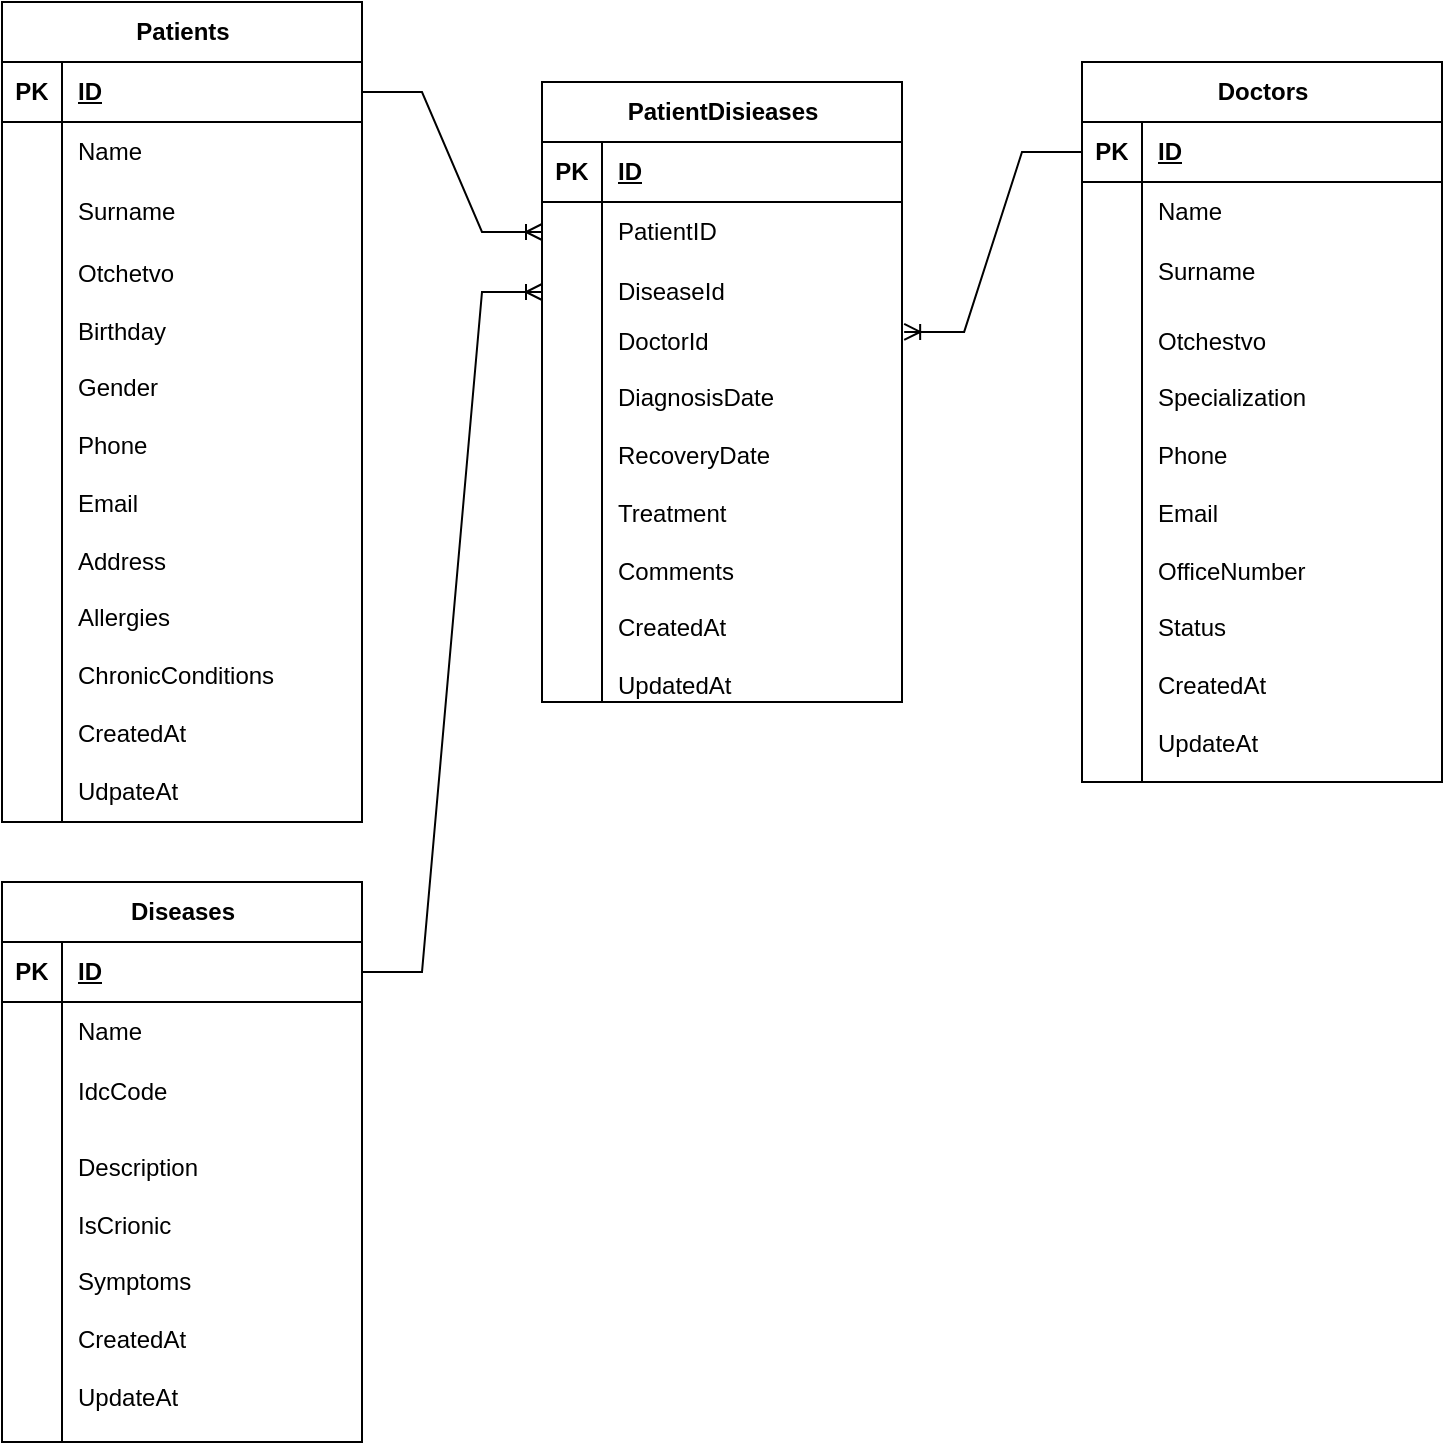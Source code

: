 <mxfile version="26.2.14">
  <diagram name="Страница — 1" id="x9ECuWtbnPSNWB_WnqBY">
    <mxGraphModel dx="1148" dy="1737" grid="1" gridSize="10" guides="1" tooltips="1" connect="1" arrows="1" fold="1" page="1" pageScale="1" pageWidth="827" pageHeight="1169" math="0" shadow="0">
      <root>
        <mxCell id="0" />
        <mxCell id="1" parent="0" />
        <mxCell id="lFCx-FyocWWAkHfP87Gn-1" value="Patients" style="shape=table;startSize=30;container=1;collapsible=1;childLayout=tableLayout;fixedRows=1;rowLines=0;fontStyle=1;align=center;resizeLast=1;html=1;" vertex="1" parent="1">
          <mxGeometry x="80" y="-10" width="180" height="410" as="geometry">
            <mxRectangle x="320" y="350" width="70" height="30" as="alternateBounds" />
          </mxGeometry>
        </mxCell>
        <mxCell id="lFCx-FyocWWAkHfP87Gn-2" value="" style="shape=tableRow;horizontal=0;startSize=0;swimlaneHead=0;swimlaneBody=0;fillColor=none;collapsible=0;dropTarget=0;points=[[0,0.5],[1,0.5]];portConstraint=eastwest;top=0;left=0;right=0;bottom=1;" vertex="1" parent="lFCx-FyocWWAkHfP87Gn-1">
          <mxGeometry y="30" width="180" height="30" as="geometry" />
        </mxCell>
        <mxCell id="lFCx-FyocWWAkHfP87Gn-3" value="PK" style="shape=partialRectangle;connectable=0;fillColor=none;top=0;left=0;bottom=0;right=0;fontStyle=1;overflow=hidden;whiteSpace=wrap;html=1;" vertex="1" parent="lFCx-FyocWWAkHfP87Gn-2">
          <mxGeometry width="30" height="30" as="geometry">
            <mxRectangle width="30" height="30" as="alternateBounds" />
          </mxGeometry>
        </mxCell>
        <mxCell id="lFCx-FyocWWAkHfP87Gn-4" value="ID" style="shape=partialRectangle;connectable=0;fillColor=none;top=0;left=0;bottom=0;right=0;align=left;spacingLeft=6;fontStyle=5;overflow=hidden;whiteSpace=wrap;html=1;" vertex="1" parent="lFCx-FyocWWAkHfP87Gn-2">
          <mxGeometry x="30" width="150" height="30" as="geometry">
            <mxRectangle width="150" height="30" as="alternateBounds" />
          </mxGeometry>
        </mxCell>
        <mxCell id="lFCx-FyocWWAkHfP87Gn-5" value="" style="shape=tableRow;horizontal=0;startSize=0;swimlaneHead=0;swimlaneBody=0;fillColor=none;collapsible=0;dropTarget=0;points=[[0,0.5],[1,0.5]];portConstraint=eastwest;top=0;left=0;right=0;bottom=0;" vertex="1" parent="lFCx-FyocWWAkHfP87Gn-1">
          <mxGeometry y="60" width="180" height="30" as="geometry" />
        </mxCell>
        <mxCell id="lFCx-FyocWWAkHfP87Gn-6" value="" style="shape=partialRectangle;connectable=0;fillColor=none;top=0;left=0;bottom=0;right=0;editable=1;overflow=hidden;whiteSpace=wrap;html=1;" vertex="1" parent="lFCx-FyocWWAkHfP87Gn-5">
          <mxGeometry width="30" height="30" as="geometry">
            <mxRectangle width="30" height="30" as="alternateBounds" />
          </mxGeometry>
        </mxCell>
        <mxCell id="lFCx-FyocWWAkHfP87Gn-7" value="Name" style="shape=partialRectangle;connectable=0;fillColor=none;top=0;left=0;bottom=0;right=0;align=left;spacingLeft=6;overflow=hidden;whiteSpace=wrap;html=1;" vertex="1" parent="lFCx-FyocWWAkHfP87Gn-5">
          <mxGeometry x="30" width="150" height="30" as="geometry">
            <mxRectangle width="150" height="30" as="alternateBounds" />
          </mxGeometry>
        </mxCell>
        <mxCell id="lFCx-FyocWWAkHfP87Gn-8" value="" style="shape=tableRow;horizontal=0;startSize=0;swimlaneHead=0;swimlaneBody=0;fillColor=none;collapsible=0;dropTarget=0;points=[[0,0.5],[1,0.5]];portConstraint=eastwest;top=0;left=0;right=0;bottom=0;" vertex="1" parent="lFCx-FyocWWAkHfP87Gn-1">
          <mxGeometry y="90" width="180" height="30" as="geometry" />
        </mxCell>
        <mxCell id="lFCx-FyocWWAkHfP87Gn-9" value="" style="shape=partialRectangle;connectable=0;fillColor=none;top=0;left=0;bottom=0;right=0;editable=1;overflow=hidden;whiteSpace=wrap;html=1;" vertex="1" parent="lFCx-FyocWWAkHfP87Gn-8">
          <mxGeometry width="30" height="30" as="geometry">
            <mxRectangle width="30" height="30" as="alternateBounds" />
          </mxGeometry>
        </mxCell>
        <mxCell id="lFCx-FyocWWAkHfP87Gn-10" value="Surname" style="shape=partialRectangle;connectable=0;fillColor=none;top=0;left=0;bottom=0;right=0;align=left;spacingLeft=6;overflow=hidden;whiteSpace=wrap;html=1;" vertex="1" parent="lFCx-FyocWWAkHfP87Gn-8">
          <mxGeometry x="30" width="150" height="30" as="geometry">
            <mxRectangle width="150" height="30" as="alternateBounds" />
          </mxGeometry>
        </mxCell>
        <mxCell id="lFCx-FyocWWAkHfP87Gn-11" value="" style="shape=tableRow;horizontal=0;startSize=0;swimlaneHead=0;swimlaneBody=0;fillColor=none;collapsible=0;dropTarget=0;points=[[0,0.5],[1,0.5]];portConstraint=eastwest;top=0;left=0;right=0;bottom=0;" vertex="1" parent="lFCx-FyocWWAkHfP87Gn-1">
          <mxGeometry y="120" width="180" height="290" as="geometry" />
        </mxCell>
        <mxCell id="lFCx-FyocWWAkHfP87Gn-12" value="&lt;br&gt;&lt;div&gt;&lt;br/&gt;&lt;/div&gt;" style="shape=partialRectangle;connectable=0;fillColor=none;top=0;left=0;bottom=0;right=0;editable=1;overflow=hidden;whiteSpace=wrap;html=1;" vertex="1" parent="lFCx-FyocWWAkHfP87Gn-11">
          <mxGeometry width="30" height="290" as="geometry">
            <mxRectangle width="30" height="290" as="alternateBounds" />
          </mxGeometry>
        </mxCell>
        <mxCell id="lFCx-FyocWWAkHfP87Gn-13" value="Otchetvo&lt;div&gt;&lt;br&gt;&lt;/div&gt;&lt;div&gt;Birthday&lt;/div&gt;&lt;div&gt;&lt;br&gt;&lt;/div&gt;&lt;div&gt;Gender&lt;/div&gt;&lt;div&gt;&lt;br&gt;&lt;/div&gt;&lt;div&gt;Phone&lt;/div&gt;&lt;div&gt;&lt;br&gt;&lt;/div&gt;&lt;div&gt;Email&lt;/div&gt;&lt;div&gt;&lt;br&gt;&lt;/div&gt;&lt;div&gt;Address&lt;/div&gt;&lt;div&gt;&lt;br&gt;&lt;/div&gt;&lt;div&gt;Allergies&lt;/div&gt;&lt;div&gt;&lt;br&gt;&lt;/div&gt;&lt;div&gt;ChronicConditions&lt;/div&gt;&lt;div&gt;&lt;br&gt;&lt;/div&gt;&lt;div&gt;CreatedAt&lt;/div&gt;&lt;div&gt;&lt;br&gt;&lt;/div&gt;&lt;div&gt;UdpateAt&lt;/div&gt;" style="shape=partialRectangle;connectable=0;fillColor=none;top=0;left=0;bottom=0;right=0;align=left;spacingLeft=6;overflow=hidden;whiteSpace=wrap;html=1;" vertex="1" parent="lFCx-FyocWWAkHfP87Gn-11">
          <mxGeometry x="30" width="150" height="290" as="geometry">
            <mxRectangle width="150" height="290" as="alternateBounds" />
          </mxGeometry>
        </mxCell>
        <mxCell id="lFCx-FyocWWAkHfP87Gn-18" value="Doctors" style="shape=table;startSize=30;container=1;collapsible=1;childLayout=tableLayout;fixedRows=1;rowLines=0;fontStyle=1;align=center;resizeLast=1;html=1;" vertex="1" parent="1">
          <mxGeometry x="620" y="20" width="180" height="360" as="geometry" />
        </mxCell>
        <mxCell id="lFCx-FyocWWAkHfP87Gn-19" value="" style="shape=tableRow;horizontal=0;startSize=0;swimlaneHead=0;swimlaneBody=0;fillColor=none;collapsible=0;dropTarget=0;points=[[0,0.5],[1,0.5]];portConstraint=eastwest;top=0;left=0;right=0;bottom=1;" vertex="1" parent="lFCx-FyocWWAkHfP87Gn-18">
          <mxGeometry y="30" width="180" height="30" as="geometry" />
        </mxCell>
        <mxCell id="lFCx-FyocWWAkHfP87Gn-20" value="PK" style="shape=partialRectangle;connectable=0;fillColor=none;top=0;left=0;bottom=0;right=0;fontStyle=1;overflow=hidden;whiteSpace=wrap;html=1;" vertex="1" parent="lFCx-FyocWWAkHfP87Gn-19">
          <mxGeometry width="30" height="30" as="geometry">
            <mxRectangle width="30" height="30" as="alternateBounds" />
          </mxGeometry>
        </mxCell>
        <mxCell id="lFCx-FyocWWAkHfP87Gn-21" value="ID" style="shape=partialRectangle;connectable=0;fillColor=none;top=0;left=0;bottom=0;right=0;align=left;spacingLeft=6;fontStyle=5;overflow=hidden;whiteSpace=wrap;html=1;" vertex="1" parent="lFCx-FyocWWAkHfP87Gn-19">
          <mxGeometry x="30" width="150" height="30" as="geometry">
            <mxRectangle width="150" height="30" as="alternateBounds" />
          </mxGeometry>
        </mxCell>
        <mxCell id="lFCx-FyocWWAkHfP87Gn-22" value="" style="shape=tableRow;horizontal=0;startSize=0;swimlaneHead=0;swimlaneBody=0;fillColor=none;collapsible=0;dropTarget=0;points=[[0,0.5],[1,0.5]];portConstraint=eastwest;top=0;left=0;right=0;bottom=0;" vertex="1" parent="lFCx-FyocWWAkHfP87Gn-18">
          <mxGeometry y="60" width="180" height="30" as="geometry" />
        </mxCell>
        <mxCell id="lFCx-FyocWWAkHfP87Gn-23" value="" style="shape=partialRectangle;connectable=0;fillColor=none;top=0;left=0;bottom=0;right=0;editable=1;overflow=hidden;whiteSpace=wrap;html=1;" vertex="1" parent="lFCx-FyocWWAkHfP87Gn-22">
          <mxGeometry width="30" height="30" as="geometry">
            <mxRectangle width="30" height="30" as="alternateBounds" />
          </mxGeometry>
        </mxCell>
        <mxCell id="lFCx-FyocWWAkHfP87Gn-24" value="Name" style="shape=partialRectangle;connectable=0;fillColor=none;top=0;left=0;bottom=0;right=0;align=left;spacingLeft=6;overflow=hidden;whiteSpace=wrap;html=1;" vertex="1" parent="lFCx-FyocWWAkHfP87Gn-22">
          <mxGeometry x="30" width="150" height="30" as="geometry">
            <mxRectangle width="150" height="30" as="alternateBounds" />
          </mxGeometry>
        </mxCell>
        <mxCell id="lFCx-FyocWWAkHfP87Gn-25" value="" style="shape=tableRow;horizontal=0;startSize=0;swimlaneHead=0;swimlaneBody=0;fillColor=none;collapsible=0;dropTarget=0;points=[[0,0.5],[1,0.5]];portConstraint=eastwest;top=0;left=0;right=0;bottom=0;" vertex="1" parent="lFCx-FyocWWAkHfP87Gn-18">
          <mxGeometry y="90" width="180" height="30" as="geometry" />
        </mxCell>
        <mxCell id="lFCx-FyocWWAkHfP87Gn-26" value="" style="shape=partialRectangle;connectable=0;fillColor=none;top=0;left=0;bottom=0;right=0;editable=1;overflow=hidden;whiteSpace=wrap;html=1;" vertex="1" parent="lFCx-FyocWWAkHfP87Gn-25">
          <mxGeometry width="30" height="30" as="geometry">
            <mxRectangle width="30" height="30" as="alternateBounds" />
          </mxGeometry>
        </mxCell>
        <mxCell id="lFCx-FyocWWAkHfP87Gn-27" value="Surname" style="shape=partialRectangle;connectable=0;fillColor=none;top=0;left=0;bottom=0;right=0;align=left;spacingLeft=6;overflow=hidden;whiteSpace=wrap;html=1;" vertex="1" parent="lFCx-FyocWWAkHfP87Gn-25">
          <mxGeometry x="30" width="150" height="30" as="geometry">
            <mxRectangle width="150" height="30" as="alternateBounds" />
          </mxGeometry>
        </mxCell>
        <mxCell id="lFCx-FyocWWAkHfP87Gn-28" value="" style="shape=tableRow;horizontal=0;startSize=0;swimlaneHead=0;swimlaneBody=0;fillColor=none;collapsible=0;dropTarget=0;points=[[0,0.5],[1,0.5]];portConstraint=eastwest;top=0;left=0;right=0;bottom=0;" vertex="1" parent="lFCx-FyocWWAkHfP87Gn-18">
          <mxGeometry y="120" width="180" height="240" as="geometry" />
        </mxCell>
        <mxCell id="lFCx-FyocWWAkHfP87Gn-29" value="" style="shape=partialRectangle;connectable=0;fillColor=none;top=0;left=0;bottom=0;right=0;editable=1;overflow=hidden;whiteSpace=wrap;html=1;" vertex="1" parent="lFCx-FyocWWAkHfP87Gn-28">
          <mxGeometry width="30" height="240" as="geometry">
            <mxRectangle width="30" height="240" as="alternateBounds" />
          </mxGeometry>
        </mxCell>
        <mxCell id="lFCx-FyocWWAkHfP87Gn-30" value="Otchestvo&lt;div&gt;&lt;br&gt;&lt;/div&gt;&lt;div&gt;Specialization&lt;/div&gt;&lt;div&gt;&lt;br&gt;&lt;/div&gt;&lt;div&gt;Phone&lt;/div&gt;&lt;div&gt;&lt;br&gt;&lt;/div&gt;&lt;div&gt;Email&lt;/div&gt;&lt;div&gt;&lt;br&gt;&lt;/div&gt;&lt;div&gt;OfficeNumber&lt;/div&gt;&lt;div&gt;&lt;br&gt;&lt;/div&gt;&lt;div&gt;Status&lt;/div&gt;&lt;div&gt;&lt;br&gt;&lt;/div&gt;&lt;div&gt;CreatedAt&lt;/div&gt;&lt;div&gt;&lt;br&gt;&lt;/div&gt;&lt;div&gt;UpdateAt&lt;/div&gt;" style="shape=partialRectangle;connectable=0;fillColor=none;top=0;left=0;bottom=0;right=0;align=left;spacingLeft=6;overflow=hidden;whiteSpace=wrap;html=1;" vertex="1" parent="lFCx-FyocWWAkHfP87Gn-28">
          <mxGeometry x="30" width="150" height="240" as="geometry">
            <mxRectangle width="150" height="240" as="alternateBounds" />
          </mxGeometry>
        </mxCell>
        <mxCell id="lFCx-FyocWWAkHfP87Gn-31" value="Diseases" style="shape=table;startSize=30;container=1;collapsible=1;childLayout=tableLayout;fixedRows=1;rowLines=0;fontStyle=1;align=center;resizeLast=1;html=1;" vertex="1" parent="1">
          <mxGeometry x="80" y="430" width="180" height="280" as="geometry" />
        </mxCell>
        <mxCell id="lFCx-FyocWWAkHfP87Gn-32" value="" style="shape=tableRow;horizontal=0;startSize=0;swimlaneHead=0;swimlaneBody=0;fillColor=none;collapsible=0;dropTarget=0;points=[[0,0.5],[1,0.5]];portConstraint=eastwest;top=0;left=0;right=0;bottom=1;" vertex="1" parent="lFCx-FyocWWAkHfP87Gn-31">
          <mxGeometry y="30" width="180" height="30" as="geometry" />
        </mxCell>
        <mxCell id="lFCx-FyocWWAkHfP87Gn-33" value="PK" style="shape=partialRectangle;connectable=0;fillColor=none;top=0;left=0;bottom=0;right=0;fontStyle=1;overflow=hidden;whiteSpace=wrap;html=1;" vertex="1" parent="lFCx-FyocWWAkHfP87Gn-32">
          <mxGeometry width="30" height="30" as="geometry">
            <mxRectangle width="30" height="30" as="alternateBounds" />
          </mxGeometry>
        </mxCell>
        <mxCell id="lFCx-FyocWWAkHfP87Gn-34" value="ID" style="shape=partialRectangle;connectable=0;fillColor=none;top=0;left=0;bottom=0;right=0;align=left;spacingLeft=6;fontStyle=5;overflow=hidden;whiteSpace=wrap;html=1;" vertex="1" parent="lFCx-FyocWWAkHfP87Gn-32">
          <mxGeometry x="30" width="150" height="30" as="geometry">
            <mxRectangle width="150" height="30" as="alternateBounds" />
          </mxGeometry>
        </mxCell>
        <mxCell id="lFCx-FyocWWAkHfP87Gn-35" value="" style="shape=tableRow;horizontal=0;startSize=0;swimlaneHead=0;swimlaneBody=0;fillColor=none;collapsible=0;dropTarget=0;points=[[0,0.5],[1,0.5]];portConstraint=eastwest;top=0;left=0;right=0;bottom=0;" vertex="1" parent="lFCx-FyocWWAkHfP87Gn-31">
          <mxGeometry y="60" width="180" height="30" as="geometry" />
        </mxCell>
        <mxCell id="lFCx-FyocWWAkHfP87Gn-36" value="" style="shape=partialRectangle;connectable=0;fillColor=none;top=0;left=0;bottom=0;right=0;editable=1;overflow=hidden;whiteSpace=wrap;html=1;" vertex="1" parent="lFCx-FyocWWAkHfP87Gn-35">
          <mxGeometry width="30" height="30" as="geometry">
            <mxRectangle width="30" height="30" as="alternateBounds" />
          </mxGeometry>
        </mxCell>
        <mxCell id="lFCx-FyocWWAkHfP87Gn-37" value="Name" style="shape=partialRectangle;connectable=0;fillColor=none;top=0;left=0;bottom=0;right=0;align=left;spacingLeft=6;overflow=hidden;whiteSpace=wrap;html=1;" vertex="1" parent="lFCx-FyocWWAkHfP87Gn-35">
          <mxGeometry x="30" width="150" height="30" as="geometry">
            <mxRectangle width="150" height="30" as="alternateBounds" />
          </mxGeometry>
        </mxCell>
        <mxCell id="lFCx-FyocWWAkHfP87Gn-38" value="" style="shape=tableRow;horizontal=0;startSize=0;swimlaneHead=0;swimlaneBody=0;fillColor=none;collapsible=0;dropTarget=0;points=[[0,0.5],[1,0.5]];portConstraint=eastwest;top=0;left=0;right=0;bottom=0;" vertex="1" parent="lFCx-FyocWWAkHfP87Gn-31">
          <mxGeometry y="90" width="180" height="30" as="geometry" />
        </mxCell>
        <mxCell id="lFCx-FyocWWAkHfP87Gn-39" value="" style="shape=partialRectangle;connectable=0;fillColor=none;top=0;left=0;bottom=0;right=0;editable=1;overflow=hidden;whiteSpace=wrap;html=1;" vertex="1" parent="lFCx-FyocWWAkHfP87Gn-38">
          <mxGeometry width="30" height="30" as="geometry">
            <mxRectangle width="30" height="30" as="alternateBounds" />
          </mxGeometry>
        </mxCell>
        <mxCell id="lFCx-FyocWWAkHfP87Gn-40" value="IdcCode" style="shape=partialRectangle;connectable=0;fillColor=none;top=0;left=0;bottom=0;right=0;align=left;spacingLeft=6;overflow=hidden;whiteSpace=wrap;html=1;" vertex="1" parent="lFCx-FyocWWAkHfP87Gn-38">
          <mxGeometry x="30" width="150" height="30" as="geometry">
            <mxRectangle width="150" height="30" as="alternateBounds" />
          </mxGeometry>
        </mxCell>
        <mxCell id="lFCx-FyocWWAkHfP87Gn-41" value="" style="shape=tableRow;horizontal=0;startSize=0;swimlaneHead=0;swimlaneBody=0;fillColor=none;collapsible=0;dropTarget=0;points=[[0,0.5],[1,0.5]];portConstraint=eastwest;top=0;left=0;right=0;bottom=0;" vertex="1" parent="lFCx-FyocWWAkHfP87Gn-31">
          <mxGeometry y="120" width="180" height="160" as="geometry" />
        </mxCell>
        <mxCell id="lFCx-FyocWWAkHfP87Gn-42" value="" style="shape=partialRectangle;connectable=0;fillColor=none;top=0;left=0;bottom=0;right=0;editable=1;overflow=hidden;whiteSpace=wrap;html=1;" vertex="1" parent="lFCx-FyocWWAkHfP87Gn-41">
          <mxGeometry width="30" height="160" as="geometry">
            <mxRectangle width="30" height="160" as="alternateBounds" />
          </mxGeometry>
        </mxCell>
        <mxCell id="lFCx-FyocWWAkHfP87Gn-43" value="Description&lt;div&gt;&lt;br&gt;&lt;/div&gt;&lt;div&gt;IsCrionic&lt;/div&gt;&lt;div&gt;&lt;br&gt;&lt;/div&gt;&lt;div&gt;Symptoms&lt;/div&gt;&lt;div&gt;&lt;br&gt;&lt;/div&gt;&lt;div&gt;CreatedAt&lt;/div&gt;&lt;div&gt;&lt;br&gt;&lt;/div&gt;&lt;div&gt;UpdateAt&lt;/div&gt;" style="shape=partialRectangle;connectable=0;fillColor=none;top=0;left=0;bottom=0;right=0;align=left;spacingLeft=6;overflow=hidden;whiteSpace=wrap;html=1;" vertex="1" parent="lFCx-FyocWWAkHfP87Gn-41">
          <mxGeometry x="30" width="150" height="160" as="geometry">
            <mxRectangle width="150" height="160" as="alternateBounds" />
          </mxGeometry>
        </mxCell>
        <mxCell id="lFCx-FyocWWAkHfP87Gn-44" value="PatientDisieases" style="shape=table;startSize=30;container=1;collapsible=1;childLayout=tableLayout;fixedRows=1;rowLines=0;fontStyle=1;align=center;resizeLast=1;html=1;" vertex="1" parent="1">
          <mxGeometry x="350" y="30" width="180" height="310" as="geometry" />
        </mxCell>
        <mxCell id="lFCx-FyocWWAkHfP87Gn-45" value="" style="shape=tableRow;horizontal=0;startSize=0;swimlaneHead=0;swimlaneBody=0;fillColor=none;collapsible=0;dropTarget=0;points=[[0,0.5],[1,0.5]];portConstraint=eastwest;top=0;left=0;right=0;bottom=1;" vertex="1" parent="lFCx-FyocWWAkHfP87Gn-44">
          <mxGeometry y="30" width="180" height="30" as="geometry" />
        </mxCell>
        <mxCell id="lFCx-FyocWWAkHfP87Gn-46" value="PK" style="shape=partialRectangle;connectable=0;fillColor=none;top=0;left=0;bottom=0;right=0;fontStyle=1;overflow=hidden;whiteSpace=wrap;html=1;" vertex="1" parent="lFCx-FyocWWAkHfP87Gn-45">
          <mxGeometry width="30" height="30" as="geometry">
            <mxRectangle width="30" height="30" as="alternateBounds" />
          </mxGeometry>
        </mxCell>
        <mxCell id="lFCx-FyocWWAkHfP87Gn-47" value="ID" style="shape=partialRectangle;connectable=0;fillColor=none;top=0;left=0;bottom=0;right=0;align=left;spacingLeft=6;fontStyle=5;overflow=hidden;whiteSpace=wrap;html=1;" vertex="1" parent="lFCx-FyocWWAkHfP87Gn-45">
          <mxGeometry x="30" width="150" height="30" as="geometry">
            <mxRectangle width="150" height="30" as="alternateBounds" />
          </mxGeometry>
        </mxCell>
        <mxCell id="lFCx-FyocWWAkHfP87Gn-48" value="" style="shape=tableRow;horizontal=0;startSize=0;swimlaneHead=0;swimlaneBody=0;fillColor=none;collapsible=0;dropTarget=0;points=[[0,0.5],[1,0.5]];portConstraint=eastwest;top=0;left=0;right=0;bottom=0;" vertex="1" parent="lFCx-FyocWWAkHfP87Gn-44">
          <mxGeometry y="60" width="180" height="30" as="geometry" />
        </mxCell>
        <mxCell id="lFCx-FyocWWAkHfP87Gn-49" value="" style="shape=partialRectangle;connectable=0;fillColor=none;top=0;left=0;bottom=0;right=0;editable=1;overflow=hidden;whiteSpace=wrap;html=1;" vertex="1" parent="lFCx-FyocWWAkHfP87Gn-48">
          <mxGeometry width="30" height="30" as="geometry">
            <mxRectangle width="30" height="30" as="alternateBounds" />
          </mxGeometry>
        </mxCell>
        <mxCell id="lFCx-FyocWWAkHfP87Gn-50" value="PatientID" style="shape=partialRectangle;connectable=0;fillColor=none;top=0;left=0;bottom=0;right=0;align=left;spacingLeft=6;overflow=hidden;whiteSpace=wrap;html=1;" vertex="1" parent="lFCx-FyocWWAkHfP87Gn-48">
          <mxGeometry x="30" width="150" height="30" as="geometry">
            <mxRectangle width="150" height="30" as="alternateBounds" />
          </mxGeometry>
        </mxCell>
        <mxCell id="lFCx-FyocWWAkHfP87Gn-51" value="" style="shape=tableRow;horizontal=0;startSize=0;swimlaneHead=0;swimlaneBody=0;fillColor=none;collapsible=0;dropTarget=0;points=[[0,0.5],[1,0.5]];portConstraint=eastwest;top=0;left=0;right=0;bottom=0;" vertex="1" parent="lFCx-FyocWWAkHfP87Gn-44">
          <mxGeometry y="90" width="180" height="30" as="geometry" />
        </mxCell>
        <mxCell id="lFCx-FyocWWAkHfP87Gn-52" value="" style="shape=partialRectangle;connectable=0;fillColor=none;top=0;left=0;bottom=0;right=0;editable=1;overflow=hidden;whiteSpace=wrap;html=1;" vertex="1" parent="lFCx-FyocWWAkHfP87Gn-51">
          <mxGeometry width="30" height="30" as="geometry">
            <mxRectangle width="30" height="30" as="alternateBounds" />
          </mxGeometry>
        </mxCell>
        <mxCell id="lFCx-FyocWWAkHfP87Gn-53" value="DiseaseId" style="shape=partialRectangle;connectable=0;fillColor=none;top=0;left=0;bottom=0;right=0;align=left;spacingLeft=6;overflow=hidden;whiteSpace=wrap;html=1;" vertex="1" parent="lFCx-FyocWWAkHfP87Gn-51">
          <mxGeometry x="30" width="150" height="30" as="geometry">
            <mxRectangle width="150" height="30" as="alternateBounds" />
          </mxGeometry>
        </mxCell>
        <mxCell id="lFCx-FyocWWAkHfP87Gn-54" value="" style="shape=tableRow;horizontal=0;startSize=0;swimlaneHead=0;swimlaneBody=0;fillColor=none;collapsible=0;dropTarget=0;points=[[0,0.5],[1,0.5]];portConstraint=eastwest;top=0;left=0;right=0;bottom=0;" vertex="1" parent="lFCx-FyocWWAkHfP87Gn-44">
          <mxGeometry y="120" width="180" height="190" as="geometry" />
        </mxCell>
        <mxCell id="lFCx-FyocWWAkHfP87Gn-55" value="" style="shape=partialRectangle;connectable=0;fillColor=none;top=0;left=0;bottom=0;right=0;editable=1;overflow=hidden;whiteSpace=wrap;html=1;" vertex="1" parent="lFCx-FyocWWAkHfP87Gn-54">
          <mxGeometry width="30" height="190" as="geometry">
            <mxRectangle width="30" height="190" as="alternateBounds" />
          </mxGeometry>
        </mxCell>
        <mxCell id="lFCx-FyocWWAkHfP87Gn-56" value="DoctorId&lt;div&gt;&lt;br&gt;&lt;/div&gt;&lt;div&gt;DiagnosisDate&lt;/div&gt;&lt;div&gt;&lt;br&gt;&lt;/div&gt;&lt;div&gt;RecoveryDate&lt;/div&gt;&lt;div&gt;&lt;br&gt;&lt;/div&gt;&lt;div&gt;Treatment&lt;/div&gt;&lt;div&gt;&lt;br&gt;&lt;/div&gt;&lt;div&gt;Comments&lt;/div&gt;&lt;div&gt;&lt;br&gt;&lt;/div&gt;&lt;div&gt;CreatedAt&lt;/div&gt;&lt;div&gt;&lt;br&gt;&lt;/div&gt;&lt;div&gt;UpdatedAt&lt;/div&gt;" style="shape=partialRectangle;connectable=0;fillColor=none;top=0;left=0;bottom=0;right=0;align=left;spacingLeft=6;overflow=hidden;whiteSpace=wrap;html=1;" vertex="1" parent="lFCx-FyocWWAkHfP87Gn-54">
          <mxGeometry x="30" width="150" height="190" as="geometry">
            <mxRectangle width="150" height="190" as="alternateBounds" />
          </mxGeometry>
        </mxCell>
        <mxCell id="lFCx-FyocWWAkHfP87Gn-62" value="" style="edgeStyle=entityRelationEdgeStyle;fontSize=12;html=1;endArrow=ERoneToMany;rounded=0;exitX=1;exitY=0.5;exitDx=0;exitDy=0;entryX=0;entryY=0.5;entryDx=0;entryDy=0;" edge="1" parent="1" source="lFCx-FyocWWAkHfP87Gn-32" target="lFCx-FyocWWAkHfP87Gn-51">
          <mxGeometry width="100" height="100" relative="1" as="geometry">
            <mxPoint x="360" y="470" as="sourcePoint" />
            <mxPoint x="460" y="370" as="targetPoint" />
          </mxGeometry>
        </mxCell>
        <mxCell id="lFCx-FyocWWAkHfP87Gn-63" value="" style="edgeStyle=entityRelationEdgeStyle;fontSize=12;html=1;endArrow=ERoneToMany;rounded=0;exitX=0;exitY=0.5;exitDx=0;exitDy=0;entryX=1.006;entryY=0.026;entryDx=0;entryDy=0;entryPerimeter=0;" edge="1" parent="1" source="lFCx-FyocWWAkHfP87Gn-19" target="lFCx-FyocWWAkHfP87Gn-54">
          <mxGeometry width="100" height="100" relative="1" as="geometry">
            <mxPoint x="360" y="470" as="sourcePoint" />
            <mxPoint x="460" y="370" as="targetPoint" />
          </mxGeometry>
        </mxCell>
        <mxCell id="lFCx-FyocWWAkHfP87Gn-64" value="" style="edgeStyle=entityRelationEdgeStyle;fontSize=12;html=1;endArrow=ERoneToMany;rounded=0;exitX=1;exitY=0.5;exitDx=0;exitDy=0;entryX=0;entryY=0.5;entryDx=0;entryDy=0;" edge="1" parent="1" source="lFCx-FyocWWAkHfP87Gn-2" target="lFCx-FyocWWAkHfP87Gn-48">
          <mxGeometry width="100" height="100" relative="1" as="geometry">
            <mxPoint x="360" y="470" as="sourcePoint" />
            <mxPoint x="460" y="370" as="targetPoint" />
          </mxGeometry>
        </mxCell>
      </root>
    </mxGraphModel>
  </diagram>
</mxfile>
